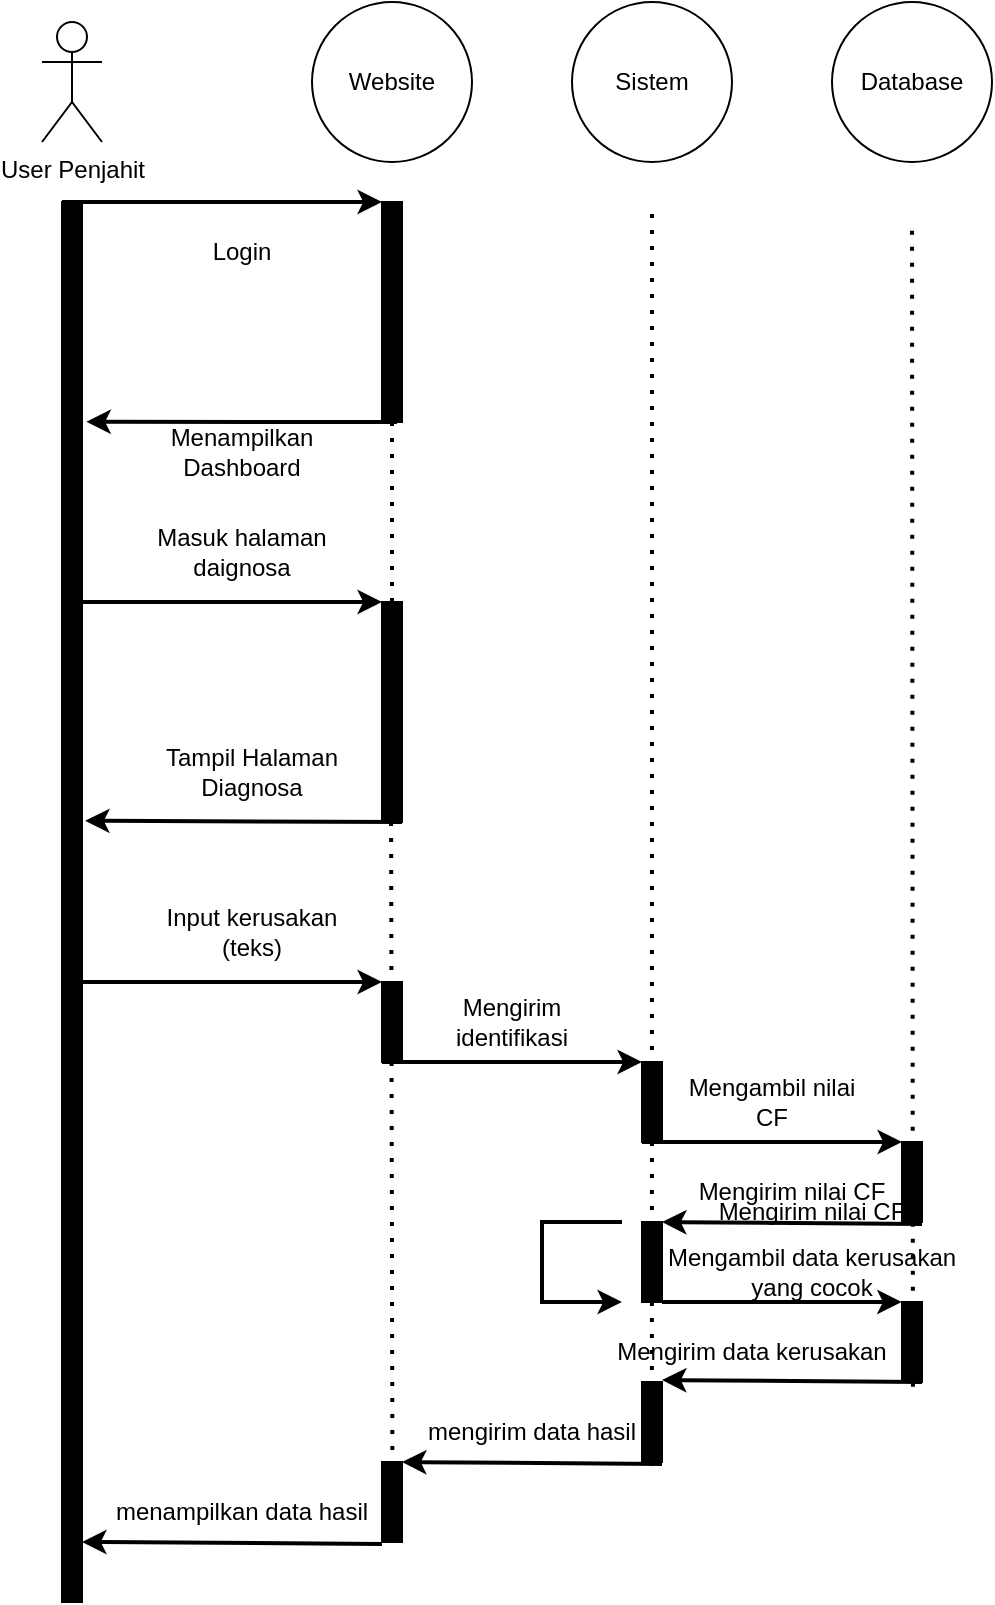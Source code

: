 <mxfile version="22.1.11" type="github">
  <diagram name="Page-1" id="2YBvvXClWsGukQMizWep">
    <mxGraphModel dx="704" dy="355" grid="1" gridSize="10" guides="1" tooltips="1" connect="1" arrows="1" fold="1" page="1" pageScale="1" pageWidth="850" pageHeight="1100" math="0" shadow="0">
      <root>
        <mxCell id="0" />
        <mxCell id="1" parent="0" />
        <mxCell id="PoQftCL3mDEPjElPRBC5-1" value="User Penjahit" style="shape=umlActor;verticalLabelPosition=bottom;verticalAlign=top;html=1;outlineConnect=0;" vertex="1" parent="1">
          <mxGeometry x="40" y="60" width="30" height="60" as="geometry" />
        </mxCell>
        <mxCell id="PoQftCL3mDEPjElPRBC5-2" value="" style="rounded=0;whiteSpace=wrap;html=1;fillColor=#000000;" vertex="1" parent="1">
          <mxGeometry x="50" y="150" width="10" height="700" as="geometry" />
        </mxCell>
        <mxCell id="PoQftCL3mDEPjElPRBC5-3" value="" style="endArrow=classic;html=1;rounded=0;strokeWidth=2;" edge="1" parent="1">
          <mxGeometry width="50" height="50" relative="1" as="geometry">
            <mxPoint x="50" y="150" as="sourcePoint" />
            <mxPoint x="210" y="150" as="targetPoint" />
          </mxGeometry>
        </mxCell>
        <mxCell id="PoQftCL3mDEPjElPRBC5-4" value="" style="rounded=0;whiteSpace=wrap;html=1;fillColor=#000000;" vertex="1" parent="1">
          <mxGeometry x="210" y="150" width="10" height="110" as="geometry" />
        </mxCell>
        <mxCell id="PoQftCL3mDEPjElPRBC5-5" value="Website" style="ellipse;whiteSpace=wrap;html=1;aspect=fixed;" vertex="1" parent="1">
          <mxGeometry x="175" y="50" width="80" height="80" as="geometry" />
        </mxCell>
        <mxCell id="PoQftCL3mDEPjElPRBC5-6" value="" style="endArrow=classic;html=1;rounded=0;exitX=0.75;exitY=1;exitDx=0;exitDy=0;strokeWidth=2;entryX=1.218;entryY=0.157;entryDx=0;entryDy=0;entryPerimeter=0;" edge="1" parent="1" source="PoQftCL3mDEPjElPRBC5-4" target="PoQftCL3mDEPjElPRBC5-2">
          <mxGeometry width="50" height="50" relative="1" as="geometry">
            <mxPoint x="230" y="260" as="sourcePoint" />
            <mxPoint x="70" y="260" as="targetPoint" />
          </mxGeometry>
        </mxCell>
        <mxCell id="PoQftCL3mDEPjElPRBC5-7" value="Login" style="text;html=1;strokeColor=none;fillColor=none;align=center;verticalAlign=middle;whiteSpace=wrap;rounded=0;" vertex="1" parent="1">
          <mxGeometry x="110" y="160" width="60" height="30" as="geometry" />
        </mxCell>
        <mxCell id="PoQftCL3mDEPjElPRBC5-8" value="Menampilkan Dashboard" style="text;html=1;strokeColor=none;fillColor=none;align=center;verticalAlign=middle;whiteSpace=wrap;rounded=0;" vertex="1" parent="1">
          <mxGeometry x="110" y="260" width="60" height="30" as="geometry" />
        </mxCell>
        <mxCell id="PoQftCL3mDEPjElPRBC5-9" value="" style="endArrow=classic;html=1;rounded=0;strokeWidth=2;entryX=0;entryY=0;entryDx=0;entryDy=0;" edge="1" parent="1" target="PoQftCL3mDEPjElPRBC5-10">
          <mxGeometry width="50" height="50" relative="1" as="geometry">
            <mxPoint x="60" y="350" as="sourcePoint" />
            <mxPoint x="200" y="350" as="targetPoint" />
          </mxGeometry>
        </mxCell>
        <mxCell id="PoQftCL3mDEPjElPRBC5-10" value="" style="rounded=0;whiteSpace=wrap;html=1;fillColor=#000000;" vertex="1" parent="1">
          <mxGeometry x="210" y="350" width="10" height="110" as="geometry" />
        </mxCell>
        <mxCell id="PoQftCL3mDEPjElPRBC5-14" value="Masuk halaman daignosa" style="text;html=1;strokeColor=none;fillColor=none;align=center;verticalAlign=middle;whiteSpace=wrap;rounded=0;" vertex="1" parent="1">
          <mxGeometry x="85" y="310" width="110" height="30" as="geometry" />
        </mxCell>
        <mxCell id="PoQftCL3mDEPjElPRBC5-15" value="" style="endArrow=classic;html=1;rounded=0;exitX=0.75;exitY=1;exitDx=0;exitDy=0;strokeWidth=2;entryX=1.154;entryY=0.442;entryDx=0;entryDy=0;entryPerimeter=0;" edge="1" parent="1" target="PoQftCL3mDEPjElPRBC5-2">
          <mxGeometry width="50" height="50" relative="1" as="geometry">
            <mxPoint x="220" y="460" as="sourcePoint" />
            <mxPoint x="72" y="460" as="targetPoint" />
          </mxGeometry>
        </mxCell>
        <mxCell id="PoQftCL3mDEPjElPRBC5-16" value="Tampil Halaman&lt;br&gt;Diagnosa" style="text;html=1;strokeColor=none;fillColor=none;align=center;verticalAlign=middle;whiteSpace=wrap;rounded=0;" vertex="1" parent="1">
          <mxGeometry x="90" y="420" width="110" height="30" as="geometry" />
        </mxCell>
        <mxCell id="PoQftCL3mDEPjElPRBC5-18" value="" style="endArrow=classic;html=1;rounded=0;strokeWidth=2;entryX=0;entryY=0;entryDx=0;entryDy=0;entryPerimeter=0;" edge="1" parent="1" target="PoQftCL3mDEPjElPRBC5-20">
          <mxGeometry width="50" height="50" relative="1" as="geometry">
            <mxPoint x="55" y="540" as="sourcePoint" />
            <mxPoint x="205" y="540" as="targetPoint" />
          </mxGeometry>
        </mxCell>
        <mxCell id="PoQftCL3mDEPjElPRBC5-19" value="Input kerusakan (teks)" style="text;html=1;strokeColor=none;fillColor=none;align=center;verticalAlign=middle;whiteSpace=wrap;rounded=0;" vertex="1" parent="1">
          <mxGeometry x="90" y="500" width="110" height="30" as="geometry" />
        </mxCell>
        <mxCell id="PoQftCL3mDEPjElPRBC5-20" value="" style="rounded=0;whiteSpace=wrap;html=1;fillColor=#000000;" vertex="1" parent="1">
          <mxGeometry x="210" y="540" width="10" height="40" as="geometry" />
        </mxCell>
        <mxCell id="PoQftCL3mDEPjElPRBC5-24" value="" style="endArrow=classic;html=1;rounded=0;strokeWidth=2;" edge="1" parent="1">
          <mxGeometry width="50" height="50" relative="1" as="geometry">
            <mxPoint x="210" y="580" as="sourcePoint" />
            <mxPoint x="340" y="580" as="targetPoint" />
          </mxGeometry>
        </mxCell>
        <mxCell id="PoQftCL3mDEPjElPRBC5-25" value="Mengirim identifikasi" style="text;html=1;strokeColor=none;fillColor=none;align=center;verticalAlign=middle;whiteSpace=wrap;rounded=0;" vertex="1" parent="1">
          <mxGeometry x="220" y="545" width="110" height="30" as="geometry" />
        </mxCell>
        <mxCell id="PoQftCL3mDEPjElPRBC5-26" value="" style="rounded=0;whiteSpace=wrap;html=1;fillColor=#000000;" vertex="1" parent="1">
          <mxGeometry x="340" y="580" width="10" height="40" as="geometry" />
        </mxCell>
        <mxCell id="PoQftCL3mDEPjElPRBC5-27" value="Mengambil nilai&lt;br&gt;CF" style="text;html=1;strokeColor=none;fillColor=none;align=center;verticalAlign=middle;whiteSpace=wrap;rounded=0;" vertex="1" parent="1">
          <mxGeometry x="350" y="585" width="110" height="30" as="geometry" />
        </mxCell>
        <mxCell id="PoQftCL3mDEPjElPRBC5-28" value="" style="endArrow=classic;html=1;rounded=0;strokeWidth=2;" edge="1" parent="1">
          <mxGeometry width="50" height="50" relative="1" as="geometry">
            <mxPoint x="340" y="620" as="sourcePoint" />
            <mxPoint x="470" y="620" as="targetPoint" />
          </mxGeometry>
        </mxCell>
        <mxCell id="PoQftCL3mDEPjElPRBC5-29" value="" style="rounded=0;whiteSpace=wrap;html=1;fillColor=#000000;" vertex="1" parent="1">
          <mxGeometry x="470" y="620" width="10" height="40" as="geometry" />
        </mxCell>
        <mxCell id="PoQftCL3mDEPjElPRBC5-33" value="" style="endArrow=classic;html=1;rounded=0;exitX=0.75;exitY=1;exitDx=0;exitDy=0;strokeWidth=2;" edge="1" parent="1">
          <mxGeometry width="50" height="50" relative="1" as="geometry">
            <mxPoint x="480" y="661" as="sourcePoint" />
            <mxPoint x="350" y="660" as="targetPoint" />
          </mxGeometry>
        </mxCell>
        <mxCell id="PoQftCL3mDEPjElPRBC5-34" value="" style="rounded=0;whiteSpace=wrap;html=1;fillColor=#000000;" vertex="1" parent="1">
          <mxGeometry x="340" y="660" width="10" height="40" as="geometry" />
        </mxCell>
        <mxCell id="PoQftCL3mDEPjElPRBC5-35" value="Mengirim nilai CF" style="text;html=1;strokeColor=none;fillColor=none;align=center;verticalAlign=middle;whiteSpace=wrap;rounded=0;" vertex="1" parent="1">
          <mxGeometry x="360" y="630" width="110" height="30" as="geometry" />
        </mxCell>
        <mxCell id="PoQftCL3mDEPjElPRBC5-36" value="" style="endArrow=classic;html=1;rounded=0;strokeWidth=2;entryX=0.799;entryY=1.001;entryDx=0;entryDy=0;entryPerimeter=0;" edge="1" parent="1" target="PoQftCL3mDEPjElPRBC5-37">
          <mxGeometry width="50" height="50" relative="1" as="geometry">
            <mxPoint x="350" y="700" as="sourcePoint" />
            <mxPoint x="480" y="700" as="targetPoint" />
            <Array as="points">
              <mxPoint x="460" y="700" />
            </Array>
          </mxGeometry>
        </mxCell>
        <mxCell id="PoQftCL3mDEPjElPRBC5-37" value="Mengambil data kerusakan yang cocok" style="text;html=1;strokeColor=none;fillColor=none;align=center;verticalAlign=middle;whiteSpace=wrap;rounded=0;" vertex="1" parent="1">
          <mxGeometry x="350" y="670" width="150" height="30" as="geometry" />
        </mxCell>
        <mxCell id="PoQftCL3mDEPjElPRBC5-38" value="" style="rounded=0;whiteSpace=wrap;html=1;fillColor=#000000;" vertex="1" parent="1">
          <mxGeometry x="470" y="700" width="10" height="40" as="geometry" />
        </mxCell>
        <mxCell id="PoQftCL3mDEPjElPRBC5-41" value="" style="endArrow=classic;html=1;rounded=0;strokeWidth=2;" edge="1" parent="1">
          <mxGeometry width="50" height="50" relative="1" as="geometry">
            <mxPoint x="330" y="660" as="sourcePoint" />
            <mxPoint x="330" y="700" as="targetPoint" />
            <Array as="points">
              <mxPoint x="290" y="660" />
              <mxPoint x="290" y="700" />
            </Array>
          </mxGeometry>
        </mxCell>
        <mxCell id="PoQftCL3mDEPjElPRBC5-42" value="Mengirim nilai CF" style="text;html=1;strokeColor=none;fillColor=none;align=center;verticalAlign=middle;whiteSpace=wrap;rounded=0;" vertex="1" parent="1">
          <mxGeometry x="370" y="640" width="110" height="30" as="geometry" />
        </mxCell>
        <mxCell id="PoQftCL3mDEPjElPRBC5-45" value="" style="endArrow=classic;html=1;rounded=0;exitX=0.75;exitY=1;exitDx=0;exitDy=0;strokeWidth=2;" edge="1" parent="1">
          <mxGeometry width="50" height="50" relative="1" as="geometry">
            <mxPoint x="480" y="740" as="sourcePoint" />
            <mxPoint x="350" y="739" as="targetPoint" />
          </mxGeometry>
        </mxCell>
        <mxCell id="PoQftCL3mDEPjElPRBC5-46" value="" style="rounded=0;whiteSpace=wrap;html=1;fillColor=#000000;" vertex="1" parent="1">
          <mxGeometry x="340" y="740" width="10" height="40" as="geometry" />
        </mxCell>
        <mxCell id="PoQftCL3mDEPjElPRBC5-47" value="Mengirim data kerusakan" style="text;html=1;strokeColor=none;fillColor=none;align=center;verticalAlign=middle;whiteSpace=wrap;rounded=0;" vertex="1" parent="1">
          <mxGeometry x="320" y="700" width="150" height="50" as="geometry" />
        </mxCell>
        <mxCell id="PoQftCL3mDEPjElPRBC5-51" value="" style="endArrow=classic;html=1;rounded=0;exitX=0.75;exitY=1;exitDx=0;exitDy=0;strokeWidth=2;" edge="1" parent="1">
          <mxGeometry width="50" height="50" relative="1" as="geometry">
            <mxPoint x="350" y="781" as="sourcePoint" />
            <mxPoint x="220" y="780" as="targetPoint" />
          </mxGeometry>
        </mxCell>
        <mxCell id="PoQftCL3mDEPjElPRBC5-52" value="" style="rounded=0;whiteSpace=wrap;html=1;fillColor=#000000;" vertex="1" parent="1">
          <mxGeometry x="210" y="780" width="10" height="40" as="geometry" />
        </mxCell>
        <mxCell id="PoQftCL3mDEPjElPRBC5-53" value="mengirim data hasil" style="text;html=1;strokeColor=none;fillColor=none;align=center;verticalAlign=middle;whiteSpace=wrap;rounded=0;" vertex="1" parent="1">
          <mxGeometry x="210" y="740" width="150" height="50" as="geometry" />
        </mxCell>
        <mxCell id="PoQftCL3mDEPjElPRBC5-54" value="menampilkan data hasil" style="text;html=1;strokeColor=none;fillColor=none;align=center;verticalAlign=middle;whiteSpace=wrap;rounded=0;" vertex="1" parent="1">
          <mxGeometry x="60" y="780" width="160" height="50" as="geometry" />
        </mxCell>
        <mxCell id="PoQftCL3mDEPjElPRBC5-56" value="" style="endArrow=classic;html=1;rounded=0;exitX=0.75;exitY=1;exitDx=0;exitDy=0;strokeWidth=2;" edge="1" parent="1">
          <mxGeometry width="50" height="50" relative="1" as="geometry">
            <mxPoint x="210" y="821" as="sourcePoint" />
            <mxPoint x="60" y="820" as="targetPoint" />
            <Array as="points">
              <mxPoint x="70" y="820" />
            </Array>
          </mxGeometry>
        </mxCell>
        <mxCell id="PoQftCL3mDEPjElPRBC5-57" value="Sistem" style="ellipse;whiteSpace=wrap;html=1;aspect=fixed;fixDash=0;" vertex="1" parent="1">
          <mxGeometry x="305" y="50" width="80" height="80" as="geometry" />
        </mxCell>
        <mxCell id="PoQftCL3mDEPjElPRBC5-58" value="" style="endArrow=none;dashed=1;html=1;dashPattern=1 3;strokeWidth=2;rounded=0;" edge="1" parent="1">
          <mxGeometry width="50" height="50" relative="1" as="geometry">
            <mxPoint x="215" y="350" as="sourcePoint" />
            <mxPoint x="215" y="260" as="targetPoint" />
          </mxGeometry>
        </mxCell>
        <mxCell id="PoQftCL3mDEPjElPRBC5-59" value="" style="endArrow=none;dashed=1;html=1;dashPattern=1 3;strokeWidth=2;rounded=0;exitX=0.97;exitY=0.04;exitDx=0;exitDy=0;exitPerimeter=0;" edge="1" parent="1" source="PoQftCL3mDEPjElPRBC5-54">
          <mxGeometry width="50" height="50" relative="1" as="geometry">
            <mxPoint x="214.52" y="540" as="sourcePoint" />
            <mxPoint x="214.52" y="450" as="targetPoint" />
          </mxGeometry>
        </mxCell>
        <mxCell id="PoQftCL3mDEPjElPRBC5-65" value="Database" style="ellipse;whiteSpace=wrap;html=1;aspect=fixed;fixDash=0;" vertex="1" parent="1">
          <mxGeometry x="435" y="50" width="80" height="80" as="geometry" />
        </mxCell>
        <mxCell id="PoQftCL3mDEPjElPRBC5-66" value="" style="endArrow=none;dashed=1;html=1;dashPattern=1 3;strokeWidth=2;rounded=0;exitX=0.97;exitY=0.04;exitDx=0;exitDy=0;exitPerimeter=0;" edge="1" parent="1">
          <mxGeometry width="50" height="50" relative="1" as="geometry">
            <mxPoint x="344.95" y="782" as="sourcePoint" />
            <mxPoint x="345" y="150" as="targetPoint" />
          </mxGeometry>
        </mxCell>
        <mxCell id="PoQftCL3mDEPjElPRBC5-67" value="" style="endArrow=none;dashed=1;html=1;dashPattern=1 3;strokeWidth=2;rounded=0;exitX=0.547;exitY=1.06;exitDx=0;exitDy=0;exitPerimeter=0;" edge="1" parent="1" source="PoQftCL3mDEPjElPRBC5-38">
          <mxGeometry width="50" height="50" relative="1" as="geometry">
            <mxPoint x="480" y="740" as="sourcePoint" />
            <mxPoint x="475" y="160" as="targetPoint" />
            <Array as="points" />
          </mxGeometry>
        </mxCell>
      </root>
    </mxGraphModel>
  </diagram>
</mxfile>

